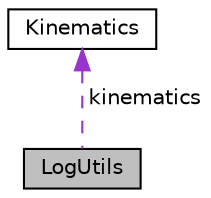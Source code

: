 digraph "LogUtils"
{
 // LATEX_PDF_SIZE
  edge [fontname="Helvetica",fontsize="10",labelfontname="Helvetica",labelfontsize="10"];
  node [fontname="Helvetica",fontsize="10",shape=record];
  Node1 [label="LogUtils",height=0.2,width=0.4,color="black", fillcolor="grey75", style="filled", fontcolor="black",tooltip="A class for logging utilities."];
  Node2 -> Node1 [dir="back",color="darkorchid3",fontsize="10",style="dashed",label=" kinematics" ,fontname="Helvetica"];
  Node2 [label="Kinematics",height=0.2,width=0.4,color="black", fillcolor="white", style="filled",URL="$classKinematics.html",tooltip="A class for analytical Kinematics Solving."];
}
